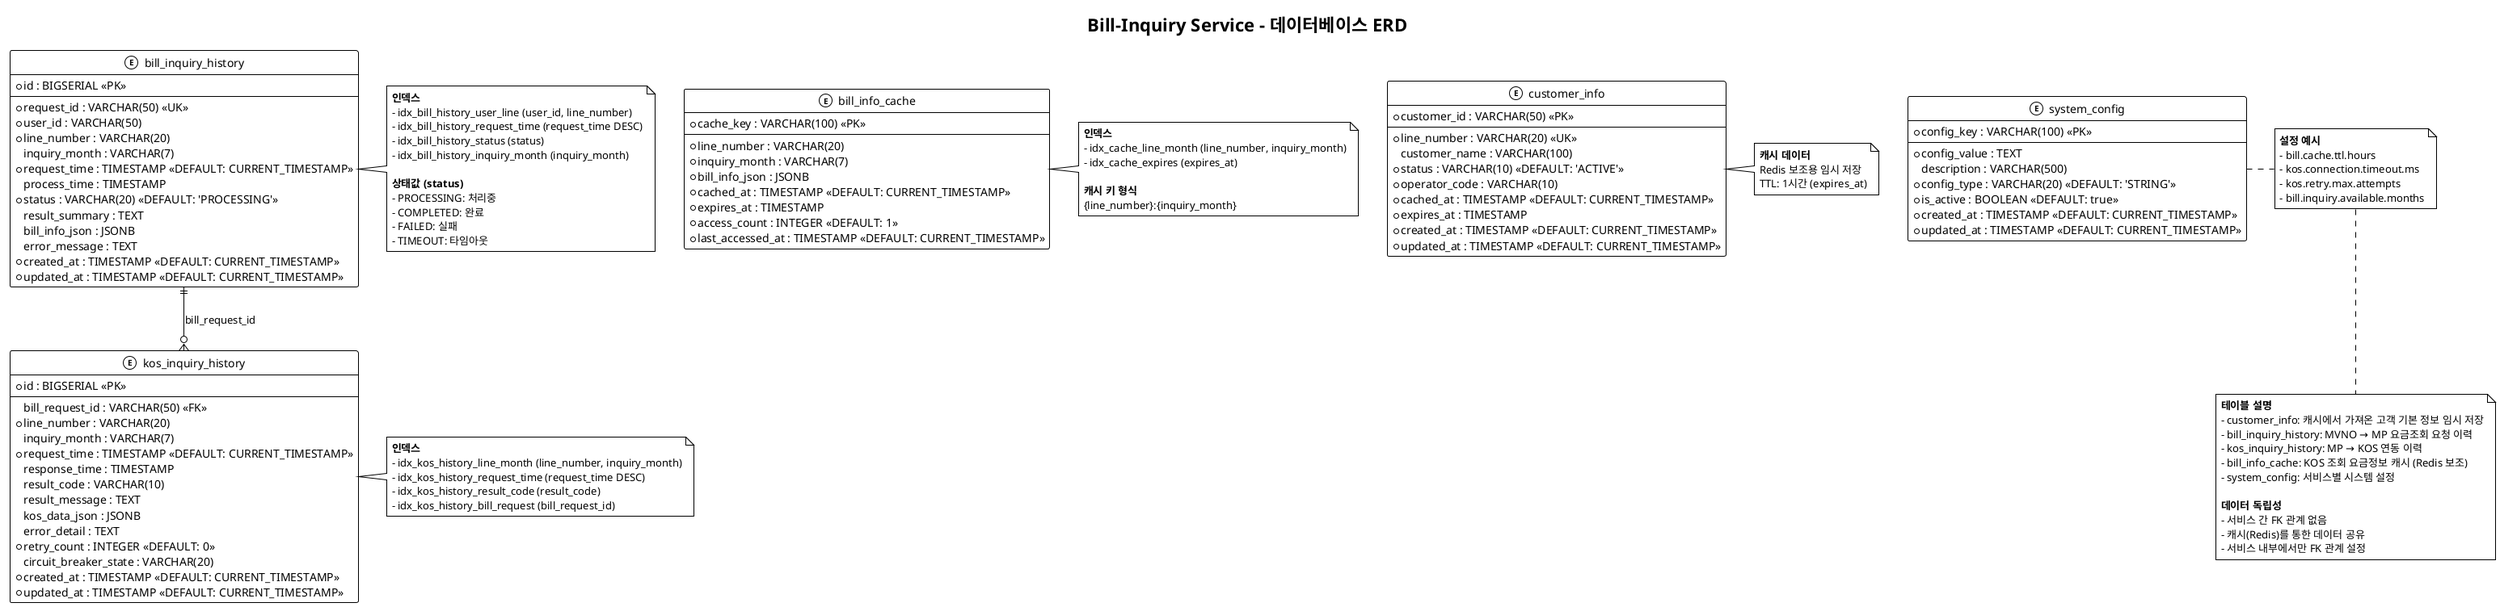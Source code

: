 @startuml
!theme mono
title Bill-Inquiry Service - 데이터베이스 ERD

' 고객정보 테이블 (캐시용)
entity "customer_info" {
  * customer_id : VARCHAR(50) <<PK>>
  --
  * line_number : VARCHAR(20) <<UK>>
  customer_name : VARCHAR(100)
  * status : VARCHAR(10) <<DEFAULT: 'ACTIVE'>>
  * operator_code : VARCHAR(10)
  * cached_at : TIMESTAMP <<DEFAULT: CURRENT_TIMESTAMP>>
  * expires_at : TIMESTAMP
  * created_at : TIMESTAMP <<DEFAULT: CURRENT_TIMESTAMP>>
  * updated_at : TIMESTAMP <<DEFAULT: CURRENT_TIMESTAMP>>
}

' 요금조회 요청 이력 테이블
entity "bill_inquiry_history" {
  * id : BIGSERIAL <<PK>>
  --
  * request_id : VARCHAR(50) <<UK>>
  * user_id : VARCHAR(50)
  * line_number : VARCHAR(20)
  inquiry_month : VARCHAR(7)
  * request_time : TIMESTAMP <<DEFAULT: CURRENT_TIMESTAMP>>
  process_time : TIMESTAMP
  * status : VARCHAR(20) <<DEFAULT: 'PROCESSING'>>
  result_summary : TEXT
  bill_info_json : JSONB
  error_message : TEXT
  * created_at : TIMESTAMP <<DEFAULT: CURRENT_TIMESTAMP>>
  * updated_at : TIMESTAMP <<DEFAULT: CURRENT_TIMESTAMP>>
}

' KOS 연동 이력 테이블
entity "kos_inquiry_history" {
  * id : BIGSERIAL <<PK>>
  --
  bill_request_id : VARCHAR(50) <<FK>>
  * line_number : VARCHAR(20)
  inquiry_month : VARCHAR(7)
  * request_time : TIMESTAMP <<DEFAULT: CURRENT_TIMESTAMP>>
  response_time : TIMESTAMP
  result_code : VARCHAR(10)
  result_message : TEXT
  kos_data_json : JSONB
  error_detail : TEXT
  * retry_count : INTEGER <<DEFAULT: 0>>
  circuit_breaker_state : VARCHAR(20)
  * created_at : TIMESTAMP <<DEFAULT: CURRENT_TIMESTAMP>>
  * updated_at : TIMESTAMP <<DEFAULT: CURRENT_TIMESTAMP>>
}

' 요금정보 캐시 테이블
entity "bill_info_cache" {
  * cache_key : VARCHAR(100) <<PK>>
  --
  * line_number : VARCHAR(20)
  * inquiry_month : VARCHAR(7)
  * bill_info_json : JSONB
  * cached_at : TIMESTAMP <<DEFAULT: CURRENT_TIMESTAMP>>
  * expires_at : TIMESTAMP
  * access_count : INTEGER <<DEFAULT: 1>>
  * last_accessed_at : TIMESTAMP <<DEFAULT: CURRENT_TIMESTAMP>>
}

' 시스템 설정 테이블
entity "system_config" {
  * config_key : VARCHAR(100) <<PK>>
  --
  * config_value : TEXT
  description : VARCHAR(500)
  * config_type : VARCHAR(20) <<DEFAULT: 'STRING'>>
  * is_active : BOOLEAN <<DEFAULT: true>>
  * created_at : TIMESTAMP <<DEFAULT: CURRENT_TIMESTAMP>>
  * updated_at : TIMESTAMP <<DEFAULT: CURRENT_TIMESTAMP>>
}

' 외래키 관계
bill_inquiry_history ||--o{ kos_inquiry_history : "bill_request_id"

' 인덱스 정보 (주석)
note right of bill_inquiry_history
  **인덱스**
  - idx_bill_history_user_line (user_id, line_number)
  - idx_bill_history_request_time (request_time DESC)
  - idx_bill_history_status (status)
  - idx_bill_history_inquiry_month (inquiry_month)
  
  **상태값 (status)**
  - PROCESSING: 처리중
  - COMPLETED: 완료
  - FAILED: 실패
  - TIMEOUT: 타임아웃
end note

note right of kos_inquiry_history
  **인덱스**
  - idx_kos_history_line_month (line_number, inquiry_month)
  - idx_kos_history_request_time (request_time DESC)
  - idx_kos_history_result_code (result_code)
  - idx_kos_history_bill_request (bill_request_id)
end note

note right of bill_info_cache
  **인덱스**
  - idx_cache_line_month (line_number, inquiry_month)
  - idx_cache_expires (expires_at)
  
  **캐시 키 형식**
  {line_number}:{inquiry_month}
end note

note right of customer_info
  **캐시 데이터**
  Redis 보조용 임시 저장
  TTL: 1시간 (expires_at)
end note

note right of system_config
  **설정 예시**
  - bill.cache.ttl.hours
  - kos.connection.timeout.ms
  - kos.retry.max.attempts
  - bill.inquiry.available.months
end note

' 범례
note bottom
  **테이블 설명**
  - customer_info: 캐시에서 가져온 고객 기본 정보 임시 저장
  - bill_inquiry_history: MVNO → MP 요금조회 요청 이력
  - kos_inquiry_history: MP → KOS 연동 이력
  - bill_info_cache: KOS 조회 요금정보 캐시 (Redis 보조)
  - system_config: 서비스별 시스템 설정
  
  **데이터 독립성**
  - 서비스 간 FK 관계 없음
  - 캐시(Redis)를 통한 데이터 공유
  - 서비스 내부에서만 FK 관계 설정
end note

@enduml
